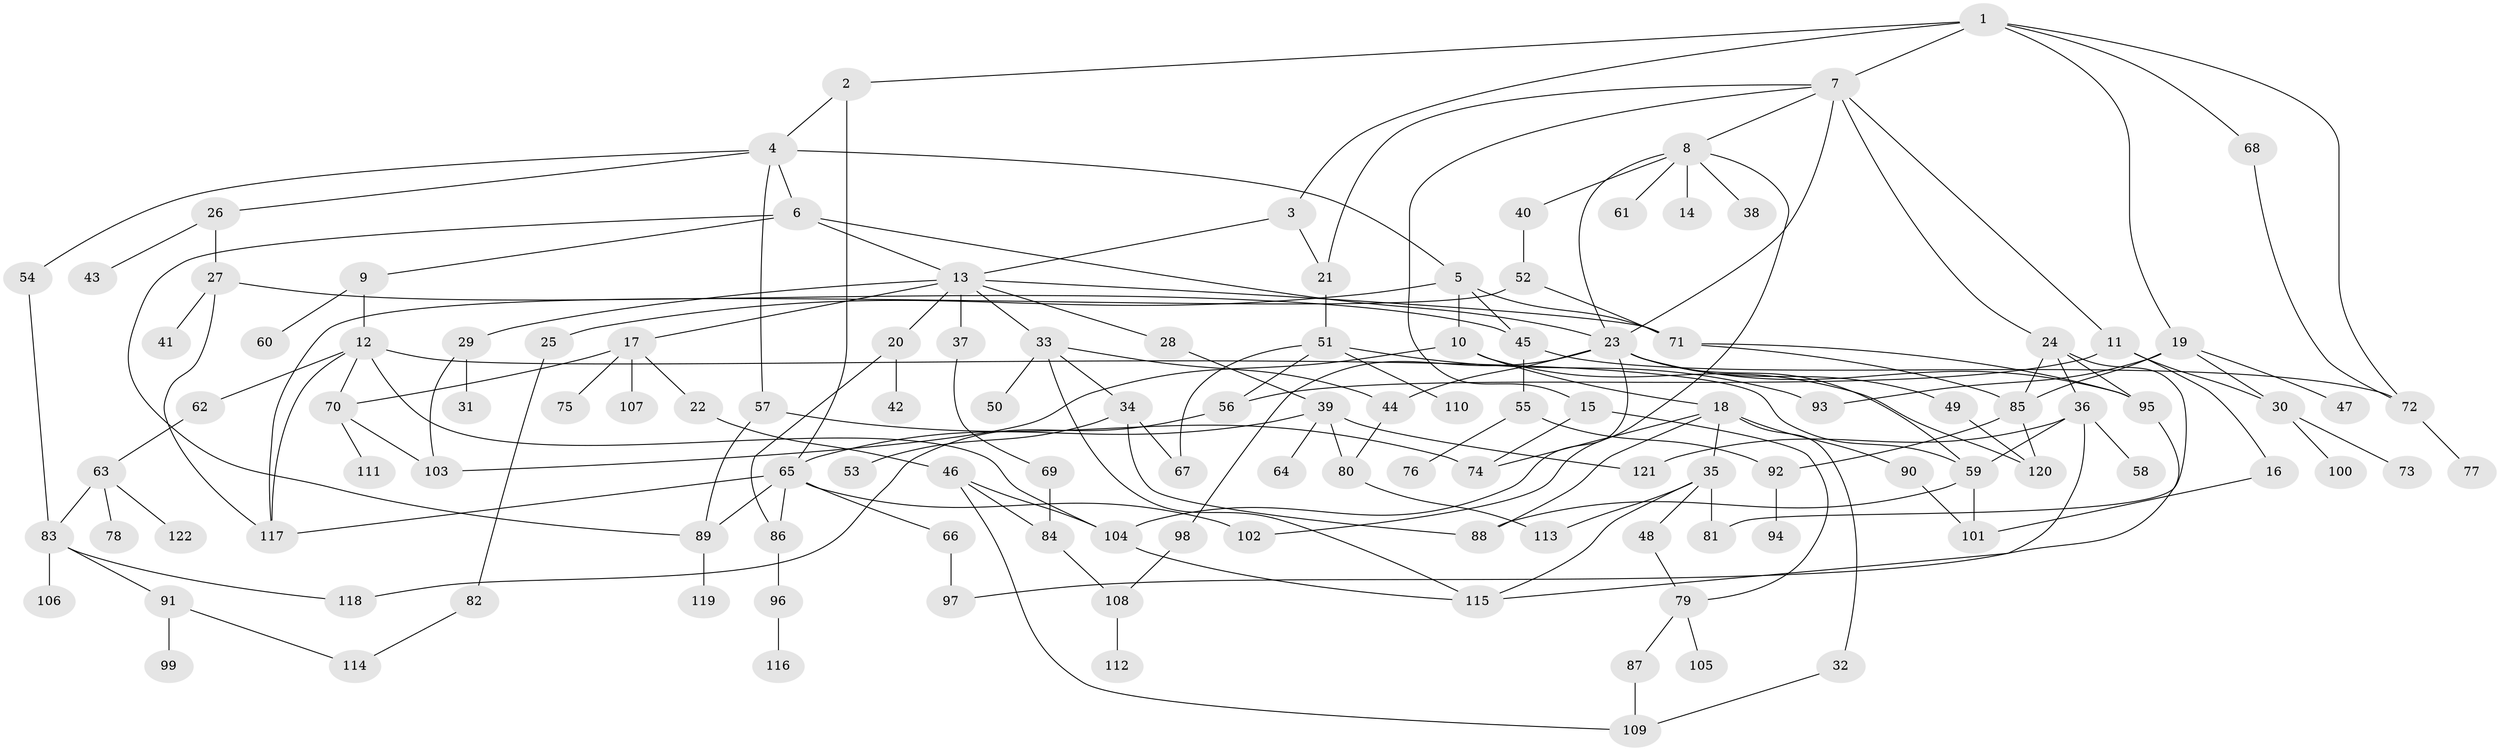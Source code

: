 // coarse degree distribution, {1: 0.4375, 9: 0.020833333333333332, 8: 0.0625, 2: 0.14583333333333334, 6: 0.10416666666666667, 7: 0.041666666666666664, 3: 0.0625, 5: 0.041666666666666664, 11: 0.020833333333333332, 4: 0.041666666666666664, 10: 0.020833333333333332}
// Generated by graph-tools (version 1.1) at 2025/45/03/04/25 21:45:43]
// undirected, 122 vertices, 179 edges
graph export_dot {
graph [start="1"]
  node [color=gray90,style=filled];
  1;
  2;
  3;
  4;
  5;
  6;
  7;
  8;
  9;
  10;
  11;
  12;
  13;
  14;
  15;
  16;
  17;
  18;
  19;
  20;
  21;
  22;
  23;
  24;
  25;
  26;
  27;
  28;
  29;
  30;
  31;
  32;
  33;
  34;
  35;
  36;
  37;
  38;
  39;
  40;
  41;
  42;
  43;
  44;
  45;
  46;
  47;
  48;
  49;
  50;
  51;
  52;
  53;
  54;
  55;
  56;
  57;
  58;
  59;
  60;
  61;
  62;
  63;
  64;
  65;
  66;
  67;
  68;
  69;
  70;
  71;
  72;
  73;
  74;
  75;
  76;
  77;
  78;
  79;
  80;
  81;
  82;
  83;
  84;
  85;
  86;
  87;
  88;
  89;
  90;
  91;
  92;
  93;
  94;
  95;
  96;
  97;
  98;
  99;
  100;
  101;
  102;
  103;
  104;
  105;
  106;
  107;
  108;
  109;
  110;
  111;
  112;
  113;
  114;
  115;
  116;
  117;
  118;
  119;
  120;
  121;
  122;
  1 -- 2;
  1 -- 3;
  1 -- 7;
  1 -- 19;
  1 -- 68;
  1 -- 72;
  2 -- 4;
  2 -- 65;
  3 -- 13;
  3 -- 21;
  4 -- 5;
  4 -- 6;
  4 -- 26;
  4 -- 54;
  4 -- 57;
  5 -- 10;
  5 -- 25;
  5 -- 71;
  5 -- 45;
  6 -- 9;
  6 -- 89;
  6 -- 13;
  6 -- 23;
  7 -- 8;
  7 -- 11;
  7 -- 15;
  7 -- 21;
  7 -- 23;
  7 -- 24;
  8 -- 14;
  8 -- 38;
  8 -- 40;
  8 -- 61;
  8 -- 102;
  8 -- 23;
  9 -- 12;
  9 -- 60;
  10 -- 18;
  10 -- 120;
  10 -- 103;
  11 -- 16;
  11 -- 30;
  11 -- 56;
  12 -- 62;
  12 -- 104;
  12 -- 59;
  12 -- 70;
  12 -- 117;
  13 -- 17;
  13 -- 20;
  13 -- 28;
  13 -- 29;
  13 -- 33;
  13 -- 37;
  13 -- 71;
  15 -- 74;
  15 -- 79;
  16 -- 101;
  17 -- 22;
  17 -- 70;
  17 -- 75;
  17 -- 107;
  18 -- 32;
  18 -- 35;
  18 -- 74;
  18 -- 90;
  18 -- 88;
  19 -- 47;
  19 -- 93;
  19 -- 85;
  19 -- 30;
  20 -- 42;
  20 -- 86;
  21 -- 51;
  22 -- 46;
  23 -- 49;
  23 -- 95;
  23 -- 98;
  23 -- 59;
  23 -- 44;
  23 -- 104;
  24 -- 36;
  24 -- 81;
  24 -- 95;
  24 -- 85;
  25 -- 82;
  26 -- 27;
  26 -- 43;
  27 -- 41;
  27 -- 45;
  27 -- 117;
  28 -- 39;
  29 -- 31;
  29 -- 103;
  30 -- 73;
  30 -- 100;
  32 -- 109;
  33 -- 34;
  33 -- 44;
  33 -- 50;
  33 -- 115;
  34 -- 53;
  34 -- 67;
  34 -- 88;
  35 -- 48;
  35 -- 113;
  35 -- 81;
  35 -- 115;
  36 -- 58;
  36 -- 59;
  36 -- 115;
  36 -- 121;
  37 -- 69;
  39 -- 64;
  39 -- 80;
  39 -- 121;
  39 -- 65;
  40 -- 52;
  44 -- 80;
  45 -- 55;
  45 -- 72;
  46 -- 84;
  46 -- 109;
  46 -- 104;
  48 -- 79;
  49 -- 120;
  51 -- 56;
  51 -- 110;
  51 -- 67;
  51 -- 93;
  52 -- 117;
  52 -- 71;
  54 -- 83;
  55 -- 76;
  55 -- 92;
  56 -- 118;
  57 -- 74;
  57 -- 89;
  59 -- 88;
  59 -- 101;
  62 -- 63;
  63 -- 78;
  63 -- 83;
  63 -- 122;
  65 -- 66;
  65 -- 86;
  65 -- 89;
  65 -- 102;
  65 -- 117;
  66 -- 97;
  68 -- 72;
  69 -- 84;
  70 -- 103;
  70 -- 111;
  71 -- 85;
  71 -- 95;
  72 -- 77;
  79 -- 87;
  79 -- 105;
  80 -- 113;
  82 -- 114;
  83 -- 91;
  83 -- 106;
  83 -- 118;
  84 -- 108;
  85 -- 92;
  85 -- 120;
  86 -- 96;
  87 -- 109;
  89 -- 119;
  90 -- 101;
  91 -- 99;
  91 -- 114;
  92 -- 94;
  95 -- 97;
  96 -- 116;
  98 -- 108;
  104 -- 115;
  108 -- 112;
}
